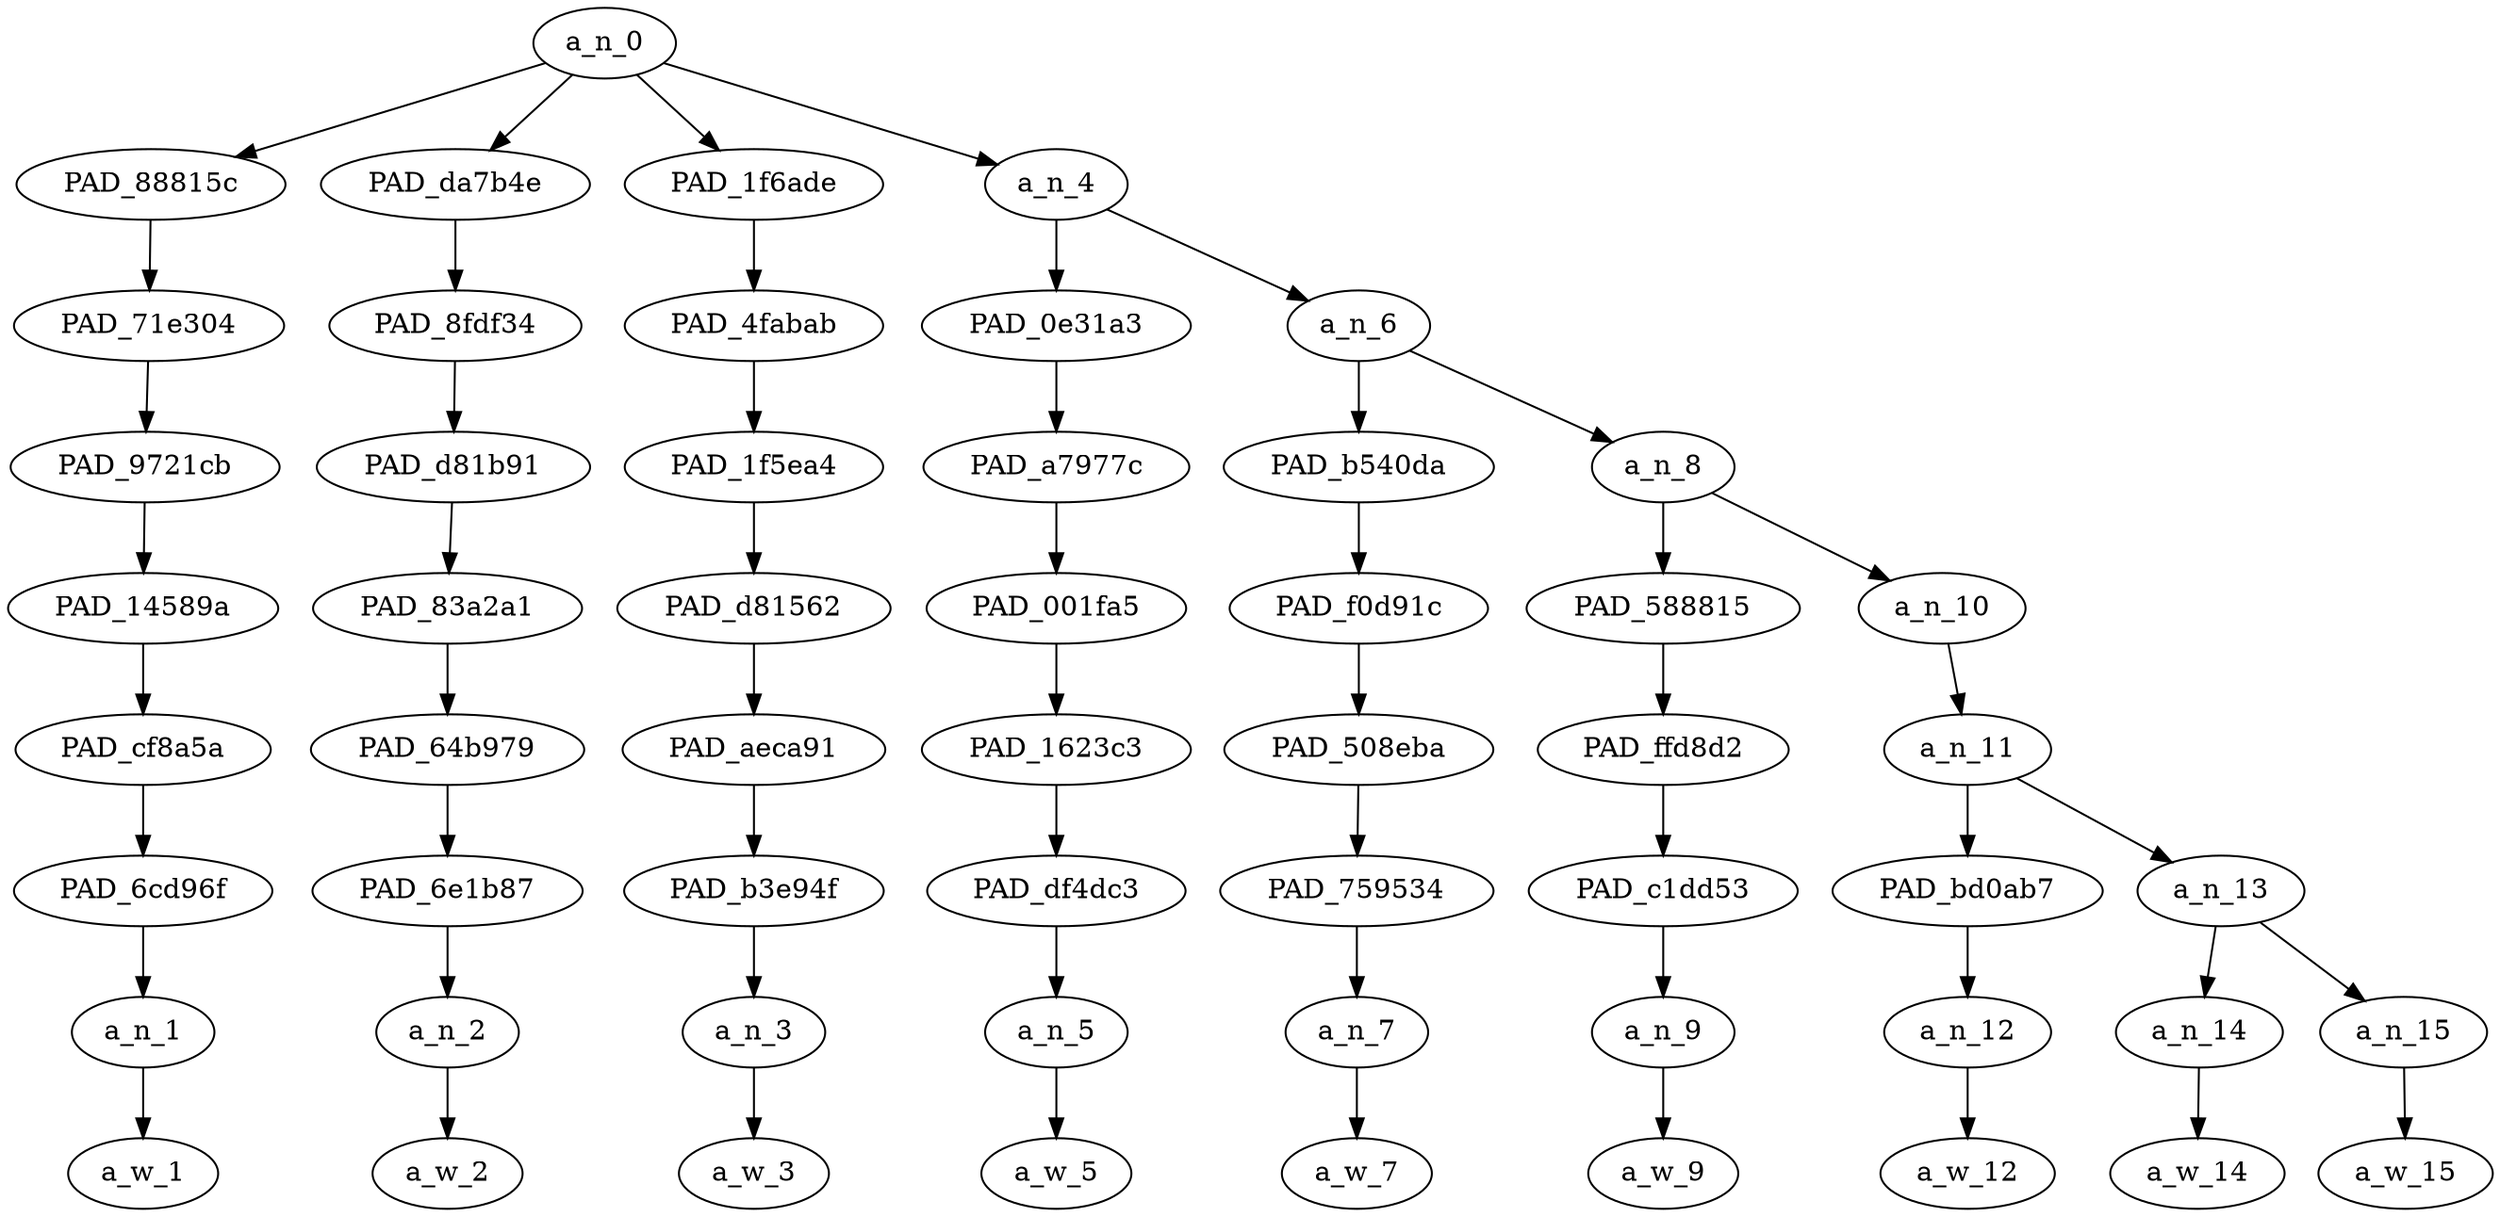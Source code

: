 strict digraph "" {
	a_n_0	[div_dir=1,
		index=0,
		level=8,
		pos="1.7421875,8!",
		text_span="[0, 1, 2, 3, 4, 5, 6, 7, 8]",
		value=1.00000000];
	PAD_88815c	[div_dir=1,
		index=0,
		level=7,
		pos="0.0,7!",
		text_span="[0]",
		value=0.11301349];
	a_n_0 -> PAD_88815c;
	PAD_da7b4e	[div_dir=1,
		index=1,
		level=7,
		pos="1.0,7!",
		text_span="[1]",
		value=0.10310988];
	a_n_0 -> PAD_da7b4e;
	PAD_1f6ade	[div_dir=1,
		index=2,
		level=7,
		pos="2.0,7!",
		text_span="[2]",
		value=0.08840665];
	a_n_0 -> PAD_1f6ade;
	a_n_4	[div_dir=1,
		index=3,
		level=7,
		pos="3.96875,7!",
		text_span="[3, 4, 5, 6, 7, 8]",
		value=0.69475341];
	a_n_0 -> a_n_4;
	PAD_71e304	[div_dir=1,
		index=0,
		level=6,
		pos="0.0,6!",
		text_span="[0]",
		value=0.11301349];
	PAD_88815c -> PAD_71e304;
	PAD_9721cb	[div_dir=1,
		index=0,
		level=5,
		pos="0.0,5!",
		text_span="[0]",
		value=0.11301349];
	PAD_71e304 -> PAD_9721cb;
	PAD_14589a	[div_dir=1,
		index=0,
		level=4,
		pos="0.0,4!",
		text_span="[0]",
		value=0.11301349];
	PAD_9721cb -> PAD_14589a;
	PAD_cf8a5a	[div_dir=1,
		index=0,
		level=3,
		pos="0.0,3!",
		text_span="[0]",
		value=0.11301349];
	PAD_14589a -> PAD_cf8a5a;
	PAD_6cd96f	[div_dir=1,
		index=0,
		level=2,
		pos="0.0,2!",
		text_span="[0]",
		value=0.11301349];
	PAD_cf8a5a -> PAD_6cd96f;
	a_n_1	[div_dir=1,
		index=0,
		level=1,
		pos="0.0,1!",
		text_span="[0]",
		value=0.11301349];
	PAD_6cd96f -> a_n_1;
	a_w_1	[div_dir=0,
		index=0,
		level=0,
		pos="0,0!",
		text_span="[0]",
		value="<user>"];
	a_n_1 -> a_w_1;
	PAD_8fdf34	[div_dir=1,
		index=1,
		level=6,
		pos="1.0,6!",
		text_span="[1]",
		value=0.10310988];
	PAD_da7b4e -> PAD_8fdf34;
	PAD_d81b91	[div_dir=1,
		index=1,
		level=5,
		pos="1.0,5!",
		text_span="[1]",
		value=0.10310988];
	PAD_8fdf34 -> PAD_d81b91;
	PAD_83a2a1	[div_dir=1,
		index=1,
		level=4,
		pos="1.0,4!",
		text_span="[1]",
		value=0.10310988];
	PAD_d81b91 -> PAD_83a2a1;
	PAD_64b979	[div_dir=1,
		index=1,
		level=3,
		pos="1.0,3!",
		text_span="[1]",
		value=0.10310988];
	PAD_83a2a1 -> PAD_64b979;
	PAD_6e1b87	[div_dir=1,
		index=1,
		level=2,
		pos="1.0,2!",
		text_span="[1]",
		value=0.10310988];
	PAD_64b979 -> PAD_6e1b87;
	a_n_2	[div_dir=1,
		index=1,
		level=1,
		pos="1.0,1!",
		text_span="[1]",
		value=0.10310988];
	PAD_6e1b87 -> a_n_2;
	a_w_2	[div_dir=0,
		index=1,
		level=0,
		pos="1,0!",
		text_span="[1]",
		value=then];
	a_n_2 -> a_w_2;
	PAD_4fabab	[div_dir=1,
		index=2,
		level=6,
		pos="2.0,6!",
		text_span="[2]",
		value=0.08840665];
	PAD_1f6ade -> PAD_4fabab;
	PAD_1f5ea4	[div_dir=1,
		index=2,
		level=5,
		pos="2.0,5!",
		text_span="[2]",
		value=0.08840665];
	PAD_4fabab -> PAD_1f5ea4;
	PAD_d81562	[div_dir=1,
		index=2,
		level=4,
		pos="2.0,4!",
		text_span="[2]",
		value=0.08840665];
	PAD_1f5ea4 -> PAD_d81562;
	PAD_aeca91	[div_dir=1,
		index=2,
		level=3,
		pos="2.0,3!",
		text_span="[2]",
		value=0.08840665];
	PAD_d81562 -> PAD_aeca91;
	PAD_b3e94f	[div_dir=1,
		index=2,
		level=2,
		pos="2.0,2!",
		text_span="[2]",
		value=0.08840665];
	PAD_aeca91 -> PAD_b3e94f;
	a_n_3	[div_dir=1,
		index=2,
		level=1,
		pos="2.0,1!",
		text_span="[2]",
		value=0.08840665];
	PAD_b3e94f -> a_n_3;
	a_w_3	[div_dir=0,
		index=2,
		level=0,
		pos="2,0!",
		text_span="[2]",
		value=you];
	a_n_3 -> a_w_3;
	PAD_0e31a3	[div_dir=1,
		index=3,
		level=6,
		pos="3.0,6!",
		text_span="[3]",
		value=0.07742320];
	a_n_4 -> PAD_0e31a3;
	a_n_6	[div_dir=1,
		index=4,
		level=6,
		pos="4.9375,6!",
		text_span="[4, 5, 6, 7, 8]",
		value=0.61680963];
	a_n_4 -> a_n_6;
	PAD_a7977c	[div_dir=1,
		index=3,
		level=5,
		pos="3.0,5!",
		text_span="[3]",
		value=0.07742320];
	PAD_0e31a3 -> PAD_a7977c;
	PAD_001fa5	[div_dir=1,
		index=3,
		level=4,
		pos="3.0,4!",
		text_span="[3]",
		value=0.07742320];
	PAD_a7977c -> PAD_001fa5;
	PAD_1623c3	[div_dir=1,
		index=3,
		level=3,
		pos="3.0,3!",
		text_span="[3]",
		value=0.07742320];
	PAD_001fa5 -> PAD_1623c3;
	PAD_df4dc3	[div_dir=1,
		index=3,
		level=2,
		pos="3.0,2!",
		text_span="[3]",
		value=0.07742320];
	PAD_1623c3 -> PAD_df4dc3;
	a_n_5	[div_dir=1,
		index=3,
		level=1,
		pos="3.0,1!",
		text_span="[3]",
		value=0.07742320];
	PAD_df4dc3 -> a_n_5;
	a_w_5	[div_dir=0,
		index=3,
		level=0,
		pos="3,0!",
		text_span="[3]",
		value=are];
	a_n_5 -> a_w_5;
	PAD_b540da	[div_dir=1,
		index=4,
		level=5,
		pos="4.0,5!",
		text_span="[4]",
		value=0.22939500];
	a_n_6 -> PAD_b540da;
	a_n_8	[div_dir=1,
		index=5,
		level=5,
		pos="5.875,5!",
		text_span="[5, 6, 7, 8]",
		value=0.38709373];
	a_n_6 -> a_n_8;
	PAD_f0d91c	[div_dir=1,
		index=4,
		level=4,
		pos="4.0,4!",
		text_span="[4]",
		value=0.22939500];
	PAD_b540da -> PAD_f0d91c;
	PAD_508eba	[div_dir=1,
		index=4,
		level=3,
		pos="4.0,3!",
		text_span="[4]",
		value=0.22939500];
	PAD_f0d91c -> PAD_508eba;
	PAD_759534	[div_dir=1,
		index=4,
		level=2,
		pos="4.0,2!",
		text_span="[4]",
		value=0.22939500];
	PAD_508eba -> PAD_759534;
	a_n_7	[div_dir=1,
		index=4,
		level=1,
		pos="4.0,1!",
		text_span="[4]",
		value=0.22939500];
	PAD_759534 -> a_n_7;
	a_w_7	[div_dir=0,
		index=4,
		level=0,
		pos="4,0!",
		text_span="[4]",
		value=retarded];
	a_n_7 -> a_w_7;
	PAD_588815	[div_dir=1,
		index=5,
		level=4,
		pos="5.0,4!",
		text_span="[5]",
		value=0.06999401];
	a_n_8 -> PAD_588815;
	a_n_10	[div_dir=1,
		index=6,
		level=4,
		pos="6.75,4!",
		text_span="[6, 7, 8]",
		value=0.31686152];
	a_n_8 -> a_n_10;
	PAD_ffd8d2	[div_dir=1,
		index=5,
		level=3,
		pos="5.0,3!",
		text_span="[5]",
		value=0.06999401];
	PAD_588815 -> PAD_ffd8d2;
	PAD_c1dd53	[div_dir=1,
		index=5,
		level=2,
		pos="5.0,2!",
		text_span="[5]",
		value=0.06999401];
	PAD_ffd8d2 -> PAD_c1dd53;
	a_n_9	[div_dir=1,
		index=5,
		level=1,
		pos="5.0,1!",
		text_span="[5]",
		value=0.06999401];
	PAD_c1dd53 -> a_n_9;
	a_w_9	[div_dir=0,
		index=5,
		level=0,
		pos="5,0!",
		text_span="[5]",
		value=which];
	a_n_9 -> a_w_9;
	a_n_11	[div_dir=1,
		index=6,
		level=3,
		pos="6.75,3!",
		text_span="[6, 7, 8]",
		value=0.31669648];
	a_n_10 -> a_n_11;
	PAD_bd0ab7	[div_dir=1,
		index=6,
		level=2,
		pos="6.0,2!",
		text_span="[6]",
		value=0.06670347];
	a_n_11 -> PAD_bd0ab7;
	a_n_13	[div_dir=-1,
		index=7,
		level=2,
		pos="7.5,2!",
		text_span="[7, 8]",
		value=0.24982797];
	a_n_11 -> a_n_13;
	a_n_12	[div_dir=1,
		index=6,
		level=1,
		pos="6.0,1!",
		text_span="[6]",
		value=0.06670347];
	PAD_bd0ab7 -> a_n_12;
	a_w_12	[div_dir=0,
		index=6,
		level=0,
		pos="6,0!",
		text_span="[6]",
		value=is];
	a_n_12 -> a_w_12;
	a_n_14	[div_dir=-1,
		index=7,
		level=1,
		pos="7.0,1!",
		text_span="[7]",
		value=0.13967712];
	a_n_13 -> a_n_14;
	a_n_15	[div_dir=1,
		index=8,
		level=1,
		pos="8.0,1!",
		text_span="[8]",
		value=0.11004686];
	a_n_13 -> a_n_15;
	a_w_14	[div_dir=0,
		index=7,
		level=0,
		pos="7,0!",
		text_span="[7]",
		value=kinda];
	a_n_14 -> a_w_14;
	a_w_15	[div_dir=0,
		index=8,
		level=0,
		pos="8,0!",
		text_span="[8]",
		value=true];
	a_n_15 -> a_w_15;
}
